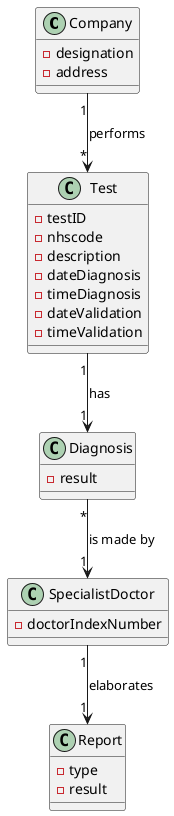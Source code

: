@startuml
'https://plantuml.com/class-diagram

Company "1" --> "*" Test : performs
Test "1" --> "1" Diagnosis : has
Diagnosis "*" --> "1" SpecialistDoctor : is made by
SpecialistDoctor "1" --> "1" Report : elaborates

class Company {
- designation
- address
}

class Test {
- testID
- nhscode
- description
- dateDiagnosis
- timeDiagnosis
- dateValidation
- timeValidation
}

class Diagnosis {
- result
}

class SpecialistDoctor {
- doctorIndexNumber
}

class Report {
- type
- result
}

@enduml